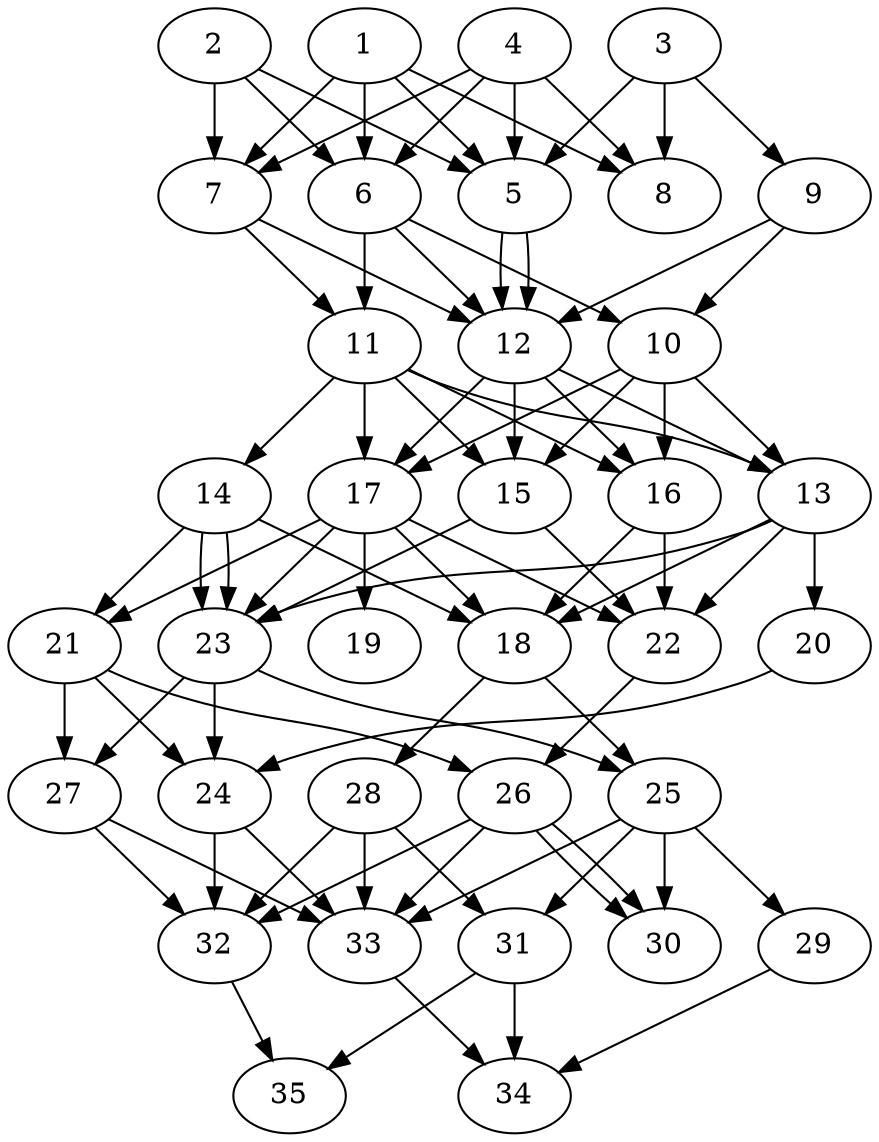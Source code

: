 // DAG automatically generated by daggen at Thu Oct  3 14:05:37 2019
// ./daggen --dot -n 35 --ccr 0.5 --fat 0.5 --regular 0.7 --density 0.9 --mindata 5242880 --maxdata 52428800 
digraph G {
  1 [size="12494848", alpha="0.18", expect_size="6247424"] 
  1 -> 5 [size ="6247424"]
  1 -> 6 [size ="6247424"]
  1 -> 7 [size ="6247424"]
  1 -> 8 [size ="6247424"]
  2 [size="18604032", alpha="0.12", expect_size="9302016"] 
  2 -> 5 [size ="9302016"]
  2 -> 6 [size ="9302016"]
  2 -> 7 [size ="9302016"]
  3 [size="95877120", alpha="0.07", expect_size="47938560"] 
  3 -> 5 [size ="47938560"]
  3 -> 8 [size ="47938560"]
  3 -> 9 [size ="47938560"]
  4 [size="84262912", alpha="0.13", expect_size="42131456"] 
  4 -> 5 [size ="42131456"]
  4 -> 6 [size ="42131456"]
  4 -> 7 [size ="42131456"]
  4 -> 8 [size ="42131456"]
  5 [size="74106880", alpha="0.04", expect_size="37053440"] 
  5 -> 12 [size ="37053440"]
  5 -> 12 [size ="37053440"]
  6 [size="82944000", alpha="0.08", expect_size="41472000"] 
  6 -> 10 [size ="41472000"]
  6 -> 11 [size ="41472000"]
  6 -> 12 [size ="41472000"]
  7 [size="63148032", alpha="0.17", expect_size="31574016"] 
  7 -> 11 [size ="31574016"]
  7 -> 12 [size ="31574016"]
  8 [size="23984128", alpha="0.04", expect_size="11992064"] 
  9 [size="72421376", alpha="0.16", expect_size="36210688"] 
  9 -> 10 [size ="36210688"]
  9 -> 12 [size ="36210688"]
  10 [size="60295168", alpha="0.11", expect_size="30147584"] 
  10 -> 13 [size ="30147584"]
  10 -> 15 [size ="30147584"]
  10 -> 16 [size ="30147584"]
  10 -> 17 [size ="30147584"]
  11 [size="31311872", alpha="0.18", expect_size="15655936"] 
  11 -> 13 [size ="15655936"]
  11 -> 14 [size ="15655936"]
  11 -> 15 [size ="15655936"]
  11 -> 16 [size ="15655936"]
  11 -> 17 [size ="15655936"]
  12 [size="22122496", alpha="0.00", expect_size="11061248"] 
  12 -> 13 [size ="11061248"]
  12 -> 15 [size ="11061248"]
  12 -> 16 [size ="11061248"]
  12 -> 17 [size ="11061248"]
  13 [size="79853568", alpha="0.13", expect_size="39926784"] 
  13 -> 18 [size ="39926784"]
  13 -> 20 [size ="39926784"]
  13 -> 22 [size ="39926784"]
  13 -> 23 [size ="39926784"]
  14 [size="16490496", alpha="0.09", expect_size="8245248"] 
  14 -> 18 [size ="8245248"]
  14 -> 21 [size ="8245248"]
  14 -> 23 [size ="8245248"]
  14 -> 23 [size ="8245248"]
  15 [size="77891584", alpha="0.17", expect_size="38945792"] 
  15 -> 22 [size ="38945792"]
  15 -> 23 [size ="38945792"]
  16 [size="94912512", alpha="0.06", expect_size="47456256"] 
  16 -> 18 [size ="47456256"]
  16 -> 22 [size ="47456256"]
  17 [size="38436864", alpha="0.13", expect_size="19218432"] 
  17 -> 18 [size ="19218432"]
  17 -> 19 [size ="19218432"]
  17 -> 21 [size ="19218432"]
  17 -> 22 [size ="19218432"]
  17 -> 23 [size ="19218432"]
  18 [size="23214080", alpha="0.17", expect_size="11607040"] 
  18 -> 25 [size ="11607040"]
  18 -> 28 [size ="11607040"]
  19 [size="39833600", alpha="0.03", expect_size="19916800"] 
  20 [size="18647040", alpha="0.03", expect_size="9323520"] 
  20 -> 24 [size ="9323520"]
  21 [size="72853504", alpha="0.03", expect_size="36426752"] 
  21 -> 24 [size ="36426752"]
  21 -> 26 [size ="36426752"]
  21 -> 27 [size ="36426752"]
  22 [size="64862208", alpha="0.05", expect_size="32431104"] 
  22 -> 26 [size ="32431104"]
  23 [size="66951168", alpha="0.05", expect_size="33475584"] 
  23 -> 24 [size ="33475584"]
  23 -> 25 [size ="33475584"]
  23 -> 27 [size ="33475584"]
  24 [size="31725568", alpha="0.01", expect_size="15862784"] 
  24 -> 32 [size ="15862784"]
  24 -> 33 [size ="15862784"]
  25 [size="75421696", alpha="0.11", expect_size="37710848"] 
  25 -> 29 [size ="37710848"]
  25 -> 30 [size ="37710848"]
  25 -> 31 [size ="37710848"]
  25 -> 33 [size ="37710848"]
  26 [size="60895232", alpha="0.15", expect_size="30447616"] 
  26 -> 30 [size ="30447616"]
  26 -> 30 [size ="30447616"]
  26 -> 32 [size ="30447616"]
  26 -> 33 [size ="30447616"]
  27 [size="91224064", alpha="0.11", expect_size="45612032"] 
  27 -> 32 [size ="45612032"]
  27 -> 33 [size ="45612032"]
  28 [size="59482112", alpha="0.10", expect_size="29741056"] 
  28 -> 31 [size ="29741056"]
  28 -> 32 [size ="29741056"]
  28 -> 33 [size ="29741056"]
  29 [size="46446592", alpha="0.02", expect_size="23223296"] 
  29 -> 34 [size ="23223296"]
  30 [size="59111424", alpha="0.04", expect_size="29555712"] 
  31 [size="71753728", alpha="0.11", expect_size="35876864"] 
  31 -> 34 [size ="35876864"]
  31 -> 35 [size ="35876864"]
  32 [size="86382592", alpha="0.00", expect_size="43191296"] 
  32 -> 35 [size ="43191296"]
  33 [size="16746496", alpha="0.04", expect_size="8373248"] 
  33 -> 34 [size ="8373248"]
  34 [size="42608640", alpha="0.10", expect_size="21304320"] 
  35 [size="49002496", alpha="0.09", expect_size="24501248"] 
}
